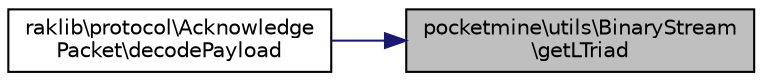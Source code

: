 digraph "pocketmine\utils\BinaryStream\getLTriad"
{
 // INTERACTIVE_SVG=YES
 // LATEX_PDF_SIZE
  edge [fontname="Helvetica",fontsize="10",labelfontname="Helvetica",labelfontsize="10"];
  node [fontname="Helvetica",fontsize="10",shape=record];
  rankdir="RL";
  Node1 [label="pocketmine\\utils\\BinaryStream\l\\getLTriad",height=0.2,width=0.4,color="black", fillcolor="grey75", style="filled", fontcolor="black",tooltip=" "];
  Node1 -> Node2 [dir="back",color="midnightblue",fontsize="10",style="solid",fontname="Helvetica"];
  Node2 [label="raklib\\protocol\\Acknowledge\lPacket\\decodePayload",height=0.2,width=0.4,color="black", fillcolor="white", style="filled",URL="$d1/dac/classraklib_1_1protocol_1_1_acknowledge_packet.html#a2b68647227d2955b341e335dbe06d709",tooltip=" "];
}
